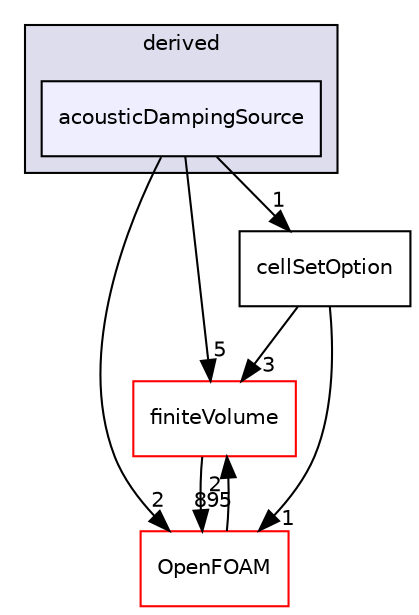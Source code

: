digraph "src/fvOptions/sources/derived/acousticDampingSource" {
  bgcolor=transparent;
  compound=true
  node [ fontsize="10", fontname="Helvetica"];
  edge [ labelfontsize="10", labelfontname="Helvetica"];
  subgraph clusterdir_04ada5f3e1c5f73b4b84eeccdf3d9cec {
    graph [ bgcolor="#ddddee", pencolor="black", label="derived" fontname="Helvetica", fontsize="10", URL="dir_04ada5f3e1c5f73b4b84eeccdf3d9cec.html"]
  dir_730204a9c31d1ee800455d9fcd2d253e [shape=box, label="acousticDampingSource", style="filled", fillcolor="#eeeeff", pencolor="black", URL="dir_730204a9c31d1ee800455d9fcd2d253e.html"];
  }
  dir_9bd15774b555cf7259a6fa18f99fe99b [shape=box label="finiteVolume" color="red" URL="dir_9bd15774b555cf7259a6fa18f99fe99b.html"];
  dir_c5473ff19b20e6ec4dfe5c310b3778a8 [shape=box label="OpenFOAM" color="red" URL="dir_c5473ff19b20e6ec4dfe5c310b3778a8.html"];
  dir_3985ce20ae33982f8c583731dc480b49 [shape=box label="cellSetOption" URL="dir_3985ce20ae33982f8c583731dc480b49.html"];
  dir_9bd15774b555cf7259a6fa18f99fe99b->dir_c5473ff19b20e6ec4dfe5c310b3778a8 [headlabel="895", labeldistance=1.5 headhref="dir_000814_002151.html"];
  dir_c5473ff19b20e6ec4dfe5c310b3778a8->dir_9bd15774b555cf7259a6fa18f99fe99b [headlabel="2", labeldistance=1.5 headhref="dir_002151_000814.html"];
  dir_730204a9c31d1ee800455d9fcd2d253e->dir_9bd15774b555cf7259a6fa18f99fe99b [headlabel="5", labeldistance=1.5 headhref="dir_001456_000814.html"];
  dir_730204a9c31d1ee800455d9fcd2d253e->dir_c5473ff19b20e6ec4dfe5c310b3778a8 [headlabel="2", labeldistance=1.5 headhref="dir_001456_002151.html"];
  dir_730204a9c31d1ee800455d9fcd2d253e->dir_3985ce20ae33982f8c583731dc480b49 [headlabel="1", labeldistance=1.5 headhref="dir_001456_001442.html"];
  dir_3985ce20ae33982f8c583731dc480b49->dir_9bd15774b555cf7259a6fa18f99fe99b [headlabel="3", labeldistance=1.5 headhref="dir_001442_000814.html"];
  dir_3985ce20ae33982f8c583731dc480b49->dir_c5473ff19b20e6ec4dfe5c310b3778a8 [headlabel="1", labeldistance=1.5 headhref="dir_001442_002151.html"];
}
